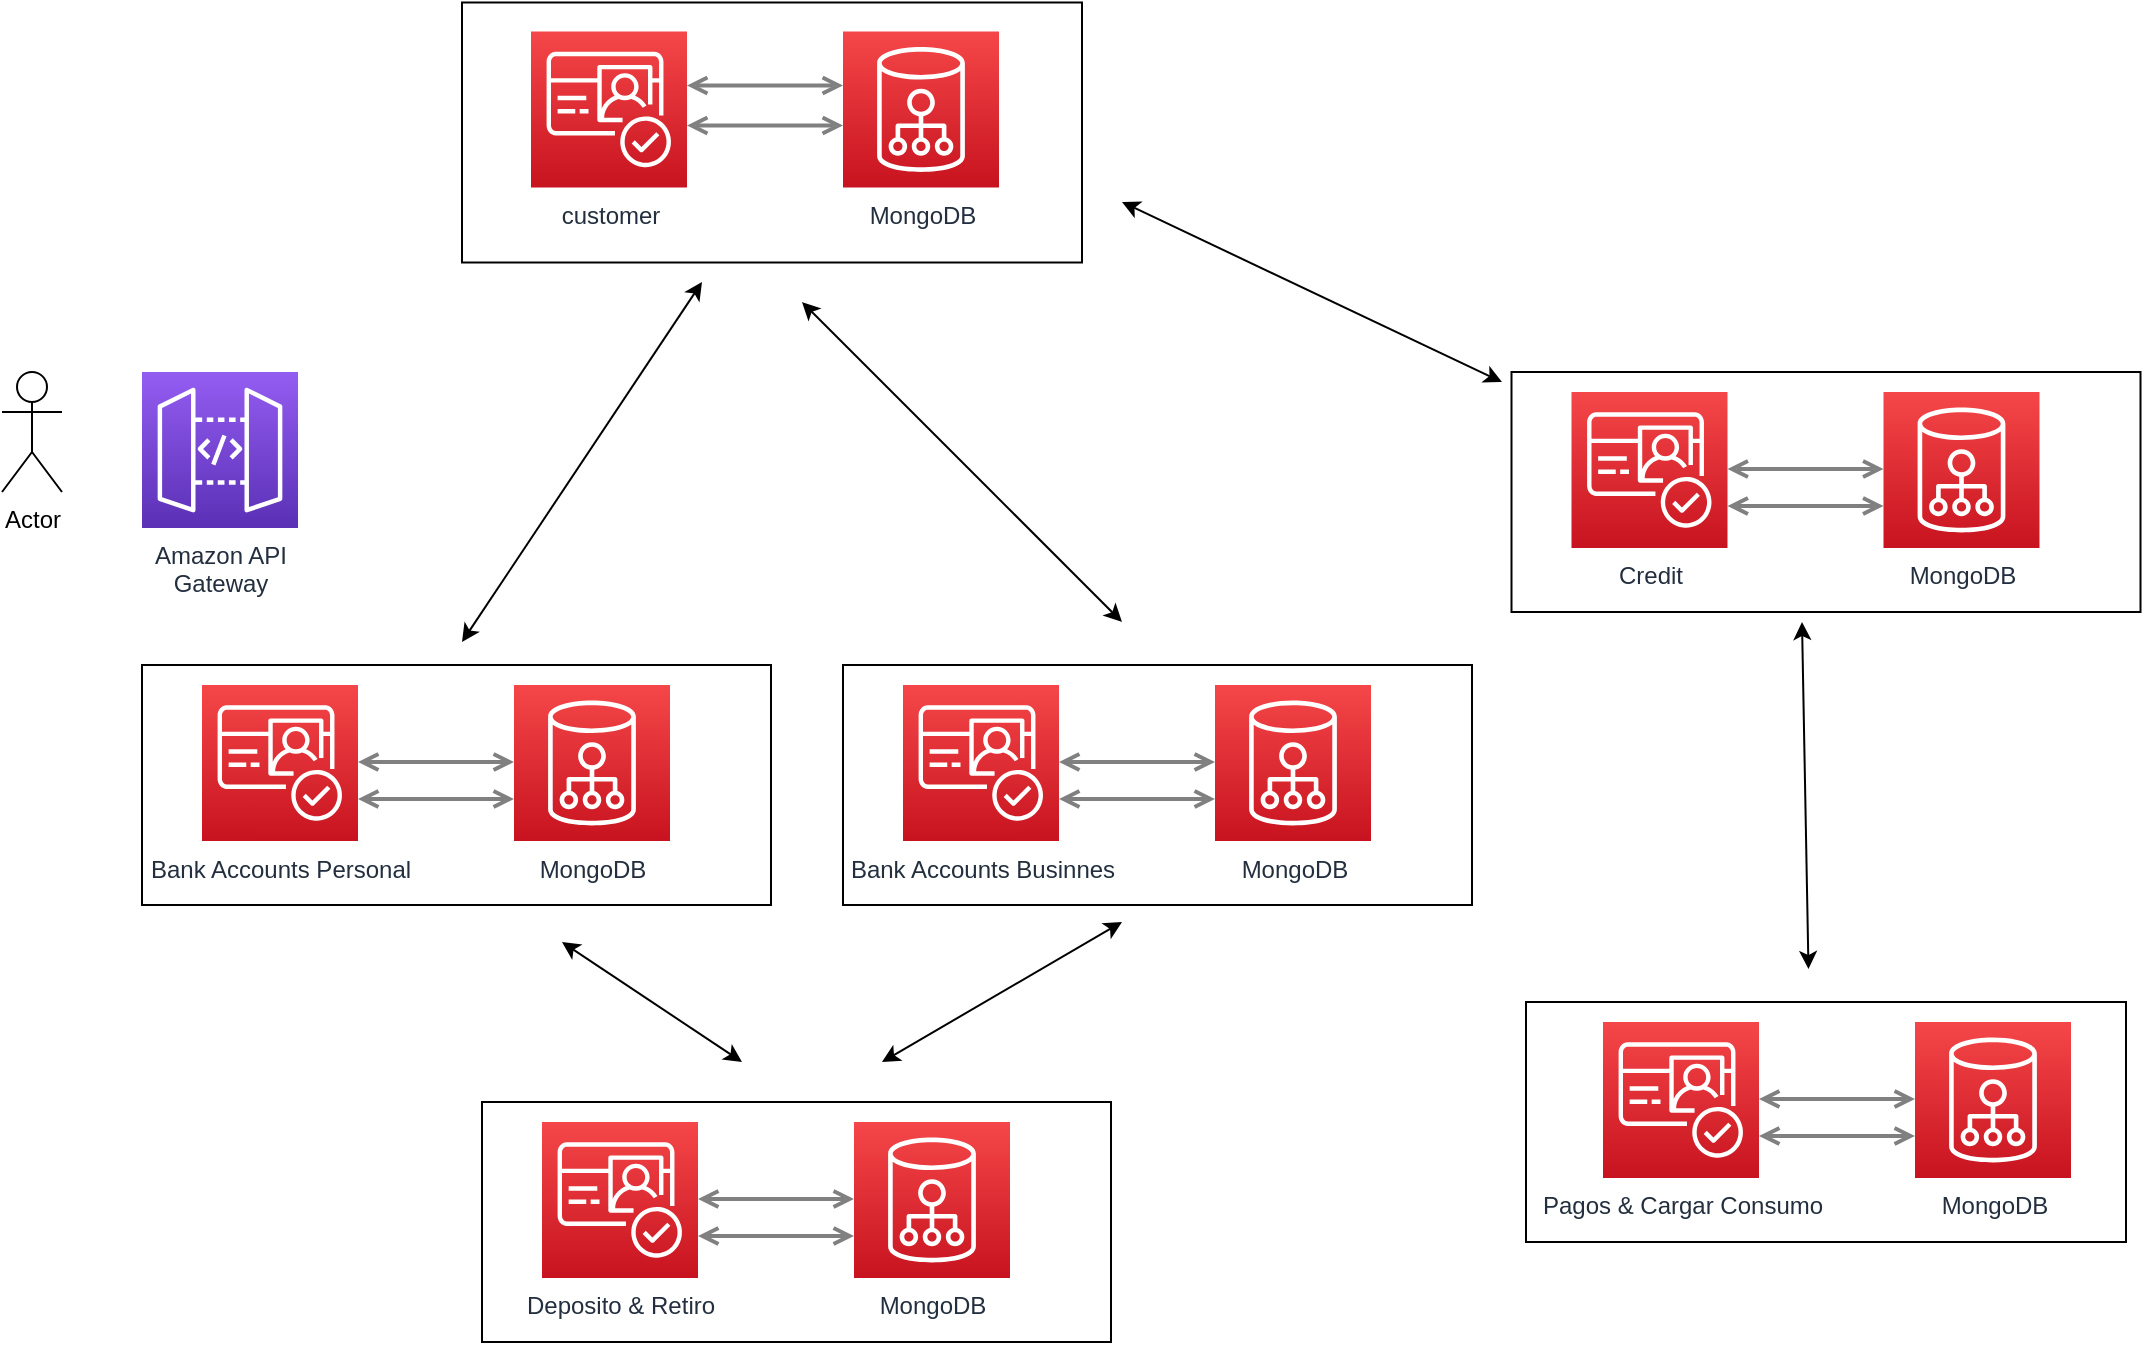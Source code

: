 <mxfile version="17.1.0" type="github" pages="4">
  <diagram id="Ht1M8jgEwFfnCIfOTk4-" name="Macrodiseño">
    <mxGraphModel dx="999" dy="411" grid="1" gridSize="10" guides="1" tooltips="1" connect="1" arrows="1" fold="1" page="1" pageScale="1" pageWidth="1169" pageHeight="827" math="0" shadow="0">
      <root>
        <mxCell id="0" />
        <mxCell id="1" parent="0" />
        <mxCell id="qSfoanHrgOsR2zZDTymw-17" value="" style="rounded=0;whiteSpace=wrap;html=1;" parent="1" vertex="1">
          <mxGeometry x="250" y="190.25" width="310" height="130" as="geometry" />
        </mxCell>
        <mxCell id="qSfoanHrgOsR2zZDTymw-16" value="" style="rounded=0;whiteSpace=wrap;html=1;" parent="1" vertex="1">
          <mxGeometry x="90" y="521.5" width="314.5" height="120" as="geometry" />
        </mxCell>
        <mxCell id="UEzPUAAOIrF-is8g5C7q-125" style="edgeStyle=orthogonalEdgeStyle;rounded=0;orthogonalLoop=1;jettySize=auto;html=1;startArrow=open;startFill=0;endArrow=open;endFill=0;strokeWidth=2;strokeColor=#808080;" parent="1" source="UEzPUAAOIrF-is8g5C7q-111" target="UEzPUAAOIrF-is8g5C7q-112" edge="1">
          <mxGeometry relative="1" as="geometry">
            <Array as="points">
              <mxPoint x="402.5" y="231.75" />
              <mxPoint x="402.5" y="231.75" />
            </Array>
          </mxGeometry>
        </mxCell>
        <mxCell id="UEzPUAAOIrF-is8g5C7q-143" style="edgeStyle=orthogonalEdgeStyle;rounded=0;orthogonalLoop=1;jettySize=auto;html=1;startArrow=open;startFill=0;endArrow=open;endFill=0;strokeWidth=2;strokeColor=#808080;" parent="1" source="UEzPUAAOIrF-is8g5C7q-111" target="UEzPUAAOIrF-is8g5C7q-112" edge="1">
          <mxGeometry relative="1" as="geometry">
            <mxPoint x="372.5" y="241.75" as="sourcePoint" />
            <mxPoint x="450.5" y="241.75" as="targetPoint" />
            <Array as="points">
              <mxPoint x="402.5" y="251.75" />
              <mxPoint x="402.5" y="251.75" />
            </Array>
          </mxGeometry>
        </mxCell>
        <mxCell id="UEzPUAAOIrF-is8g5C7q-111" value="customer" style="outlineConnect=0;fontColor=#232F3E;gradientColor=#F54749;gradientDirection=north;fillColor=#C7131F;strokeColor=#ffffff;dashed=0;verticalLabelPosition=bottom;verticalAlign=top;align=center;html=1;fontSize=12;fontStyle=0;aspect=fixed;shape=mxgraph.aws4.resourceIcon;resIcon=mxgraph.aws4.cognito;labelBackgroundColor=#ffffff;" parent="1" vertex="1">
          <mxGeometry x="284.5" y="204.75" width="78" height="78" as="geometry" />
        </mxCell>
        <mxCell id="UEzPUAAOIrF-is8g5C7q-112" value="MongoDB" style="outlineConnect=0;fontColor=#232F3E;gradientColor=#F54749;gradientDirection=north;fillColor=#C7131F;strokeColor=#ffffff;dashed=0;verticalLabelPosition=bottom;verticalAlign=top;align=center;html=1;fontSize=12;fontStyle=0;aspect=fixed;shape=mxgraph.aws4.resourceIcon;resIcon=mxgraph.aws4.cloud_directory;labelBackgroundColor=#ffffff;" parent="1" vertex="1">
          <mxGeometry x="440.5" y="204.75" width="78" height="78" as="geometry" />
        </mxCell>
        <mxCell id="UEzPUAAOIrF-is8g5C7q-114" value="Amazon API&lt;br&gt;Gateway&lt;br&gt;" style="outlineConnect=0;fontColor=#232F3E;gradientColor=#945DF2;gradientDirection=north;fillColor=#5A30B5;strokeColor=#ffffff;dashed=0;verticalLabelPosition=bottom;verticalAlign=top;align=center;html=1;fontSize=12;fontStyle=0;aspect=fixed;shape=mxgraph.aws4.resourceIcon;resIcon=mxgraph.aws4.api_gateway;labelBackgroundColor=#ffffff;" parent="1" vertex="1">
          <mxGeometry x="90" y="375" width="78" height="78" as="geometry" />
        </mxCell>
        <mxCell id="qSfoanHrgOsR2zZDTymw-8" value="Bank Accounts Personal" style="outlineConnect=0;fontColor=#232F3E;gradientColor=#F54749;gradientDirection=north;fillColor=#C7131F;strokeColor=#ffffff;dashed=0;verticalLabelPosition=bottom;verticalAlign=top;align=center;html=1;fontSize=12;fontStyle=0;aspect=fixed;shape=mxgraph.aws4.resourceIcon;resIcon=mxgraph.aws4.cognito;labelBackgroundColor=#ffffff;" parent="1" vertex="1">
          <mxGeometry x="120" y="531.5" width="78" height="78" as="geometry" />
        </mxCell>
        <mxCell id="qSfoanHrgOsR2zZDTymw-9" value="MongoDB" style="outlineConnect=0;fontColor=#232F3E;gradientColor=#F54749;gradientDirection=north;fillColor=#C7131F;strokeColor=#ffffff;dashed=0;verticalLabelPosition=bottom;verticalAlign=top;align=center;html=1;fontSize=12;fontStyle=0;aspect=fixed;shape=mxgraph.aws4.resourceIcon;resIcon=mxgraph.aws4.cloud_directory;labelBackgroundColor=#ffffff;" parent="1" vertex="1">
          <mxGeometry x="276" y="531.5" width="78" height="78" as="geometry" />
        </mxCell>
        <mxCell id="qSfoanHrgOsR2zZDTymw-28" value="Actor" style="shape=umlActor;verticalLabelPosition=bottom;verticalAlign=top;html=1;outlineConnect=0;" parent="1" vertex="1">
          <mxGeometry x="20" y="375" width="30" height="60" as="geometry" />
        </mxCell>
        <mxCell id="CgVyjNZwSmCmEq0c8FSO-7" style="edgeStyle=orthogonalEdgeStyle;rounded=0;orthogonalLoop=1;jettySize=auto;html=1;startArrow=open;startFill=0;endArrow=open;endFill=0;strokeWidth=2;strokeColor=#808080;" edge="1" parent="1">
          <mxGeometry relative="1" as="geometry">
            <Array as="points">
              <mxPoint x="238" y="570" />
              <mxPoint x="238" y="570" />
            </Array>
            <mxPoint x="198" y="570" as="sourcePoint" />
            <mxPoint x="276" y="570" as="targetPoint" />
          </mxGeometry>
        </mxCell>
        <mxCell id="CgVyjNZwSmCmEq0c8FSO-8" style="edgeStyle=orthogonalEdgeStyle;rounded=0;orthogonalLoop=1;jettySize=auto;html=1;startArrow=open;startFill=0;endArrow=open;endFill=0;strokeWidth=2;strokeColor=#808080;" edge="1" parent="1">
          <mxGeometry relative="1" as="geometry">
            <mxPoint x="198" y="588.5" as="sourcePoint" />
            <mxPoint x="276" y="588.5" as="targetPoint" />
            <Array as="points">
              <mxPoint x="238" y="588.5" />
              <mxPoint x="238" y="588.5" />
            </Array>
          </mxGeometry>
        </mxCell>
        <mxCell id="CgVyjNZwSmCmEq0c8FSO-23" value="" style="rounded=0;whiteSpace=wrap;html=1;" vertex="1" parent="1">
          <mxGeometry x="440.5" y="521.5" width="314.5" height="120" as="geometry" />
        </mxCell>
        <mxCell id="CgVyjNZwSmCmEq0c8FSO-24" value="Bank Accounts Businnes" style="outlineConnect=0;fontColor=#232F3E;gradientColor=#F54749;gradientDirection=north;fillColor=#C7131F;strokeColor=#ffffff;dashed=0;verticalLabelPosition=bottom;verticalAlign=top;align=center;html=1;fontSize=12;fontStyle=0;aspect=fixed;shape=mxgraph.aws4.resourceIcon;resIcon=mxgraph.aws4.cognito;labelBackgroundColor=#ffffff;" vertex="1" parent="1">
          <mxGeometry x="470.5" y="531.5" width="78" height="78" as="geometry" />
        </mxCell>
        <mxCell id="CgVyjNZwSmCmEq0c8FSO-25" value="MongoDB" style="outlineConnect=0;fontColor=#232F3E;gradientColor=#F54749;gradientDirection=north;fillColor=#C7131F;strokeColor=#ffffff;dashed=0;verticalLabelPosition=bottom;verticalAlign=top;align=center;html=1;fontSize=12;fontStyle=0;aspect=fixed;shape=mxgraph.aws4.resourceIcon;resIcon=mxgraph.aws4.cloud_directory;labelBackgroundColor=#ffffff;" vertex="1" parent="1">
          <mxGeometry x="626.5" y="531.5" width="78" height="78" as="geometry" />
        </mxCell>
        <mxCell id="CgVyjNZwSmCmEq0c8FSO-26" style="edgeStyle=orthogonalEdgeStyle;rounded=0;orthogonalLoop=1;jettySize=auto;html=1;startArrow=open;startFill=0;endArrow=open;endFill=0;strokeWidth=2;strokeColor=#808080;" edge="1" parent="1">
          <mxGeometry relative="1" as="geometry">
            <Array as="points">
              <mxPoint x="588.5" y="570" />
              <mxPoint x="588.5" y="570" />
            </Array>
            <mxPoint x="548.5" y="570" as="sourcePoint" />
            <mxPoint x="626.5" y="570" as="targetPoint" />
          </mxGeometry>
        </mxCell>
        <mxCell id="CgVyjNZwSmCmEq0c8FSO-27" style="edgeStyle=orthogonalEdgeStyle;rounded=0;orthogonalLoop=1;jettySize=auto;html=1;startArrow=open;startFill=0;endArrow=open;endFill=0;strokeWidth=2;strokeColor=#808080;" edge="1" parent="1">
          <mxGeometry relative="1" as="geometry">
            <mxPoint x="548.5" y="588.5" as="sourcePoint" />
            <mxPoint x="626.5" y="588.5" as="targetPoint" />
            <Array as="points">
              <mxPoint x="588.5" y="588.5" />
              <mxPoint x="588.5" y="588.5" />
            </Array>
          </mxGeometry>
        </mxCell>
        <mxCell id="CgVyjNZwSmCmEq0c8FSO-29" value="" style="endArrow=classic;startArrow=classic;html=1;rounded=0;" edge="1" parent="1">
          <mxGeometry width="50" height="50" relative="1" as="geometry">
            <mxPoint x="580" y="500" as="sourcePoint" />
            <mxPoint x="420" y="340" as="targetPoint" />
          </mxGeometry>
        </mxCell>
        <mxCell id="CgVyjNZwSmCmEq0c8FSO-30" value="" style="endArrow=classic;startArrow=classic;html=1;rounded=0;" edge="1" parent="1">
          <mxGeometry width="50" height="50" relative="1" as="geometry">
            <mxPoint x="250" y="510" as="sourcePoint" />
            <mxPoint x="370" y="330" as="targetPoint" />
          </mxGeometry>
        </mxCell>
        <mxCell id="CgVyjNZwSmCmEq0c8FSO-31" value="" style="rounded=0;whiteSpace=wrap;html=1;" vertex="1" parent="1">
          <mxGeometry x="774.75" y="375" width="314.5" height="120" as="geometry" />
        </mxCell>
        <mxCell id="CgVyjNZwSmCmEq0c8FSO-32" value="Credit" style="outlineConnect=0;fontColor=#232F3E;gradientColor=#F54749;gradientDirection=north;fillColor=#C7131F;strokeColor=#ffffff;dashed=0;verticalLabelPosition=bottom;verticalAlign=top;align=center;html=1;fontSize=12;fontStyle=0;aspect=fixed;shape=mxgraph.aws4.resourceIcon;resIcon=mxgraph.aws4.cognito;labelBackgroundColor=#ffffff;" vertex="1" parent="1">
          <mxGeometry x="804.75" y="385" width="78" height="78" as="geometry" />
        </mxCell>
        <mxCell id="CgVyjNZwSmCmEq0c8FSO-33" value="MongoDB" style="outlineConnect=0;fontColor=#232F3E;gradientColor=#F54749;gradientDirection=north;fillColor=#C7131F;strokeColor=#ffffff;dashed=0;verticalLabelPosition=bottom;verticalAlign=top;align=center;html=1;fontSize=12;fontStyle=0;aspect=fixed;shape=mxgraph.aws4.resourceIcon;resIcon=mxgraph.aws4.cloud_directory;labelBackgroundColor=#ffffff;" vertex="1" parent="1">
          <mxGeometry x="960.75" y="385" width="78" height="78" as="geometry" />
        </mxCell>
        <mxCell id="CgVyjNZwSmCmEq0c8FSO-34" style="edgeStyle=orthogonalEdgeStyle;rounded=0;orthogonalLoop=1;jettySize=auto;html=1;startArrow=open;startFill=0;endArrow=open;endFill=0;strokeWidth=2;strokeColor=#808080;" edge="1" parent="1">
          <mxGeometry relative="1" as="geometry">
            <Array as="points">
              <mxPoint x="922.75" y="423.5" />
              <mxPoint x="922.75" y="423.5" />
            </Array>
            <mxPoint x="882.75" y="423.5" as="sourcePoint" />
            <mxPoint x="960.75" y="423.5" as="targetPoint" />
          </mxGeometry>
        </mxCell>
        <mxCell id="CgVyjNZwSmCmEq0c8FSO-35" style="edgeStyle=orthogonalEdgeStyle;rounded=0;orthogonalLoop=1;jettySize=auto;html=1;startArrow=open;startFill=0;endArrow=open;endFill=0;strokeWidth=2;strokeColor=#808080;" edge="1" parent="1">
          <mxGeometry relative="1" as="geometry">
            <mxPoint x="882.75" y="442" as="sourcePoint" />
            <mxPoint x="960.75" y="442" as="targetPoint" />
            <Array as="points">
              <mxPoint x="922.75" y="442" />
              <mxPoint x="922.75" y="442" />
            </Array>
          </mxGeometry>
        </mxCell>
        <mxCell id="CgVyjNZwSmCmEq0c8FSO-36" value="" style="endArrow=classic;startArrow=classic;html=1;rounded=0;" edge="1" parent="1">
          <mxGeometry width="50" height="50" relative="1" as="geometry">
            <mxPoint x="580" y="290" as="sourcePoint" />
            <mxPoint x="770" y="380" as="targetPoint" />
          </mxGeometry>
        </mxCell>
        <mxCell id="CgVyjNZwSmCmEq0c8FSO-37" value="" style="rounded=0;whiteSpace=wrap;html=1;" vertex="1" parent="1">
          <mxGeometry x="260" y="740" width="314.5" height="120" as="geometry" />
        </mxCell>
        <mxCell id="CgVyjNZwSmCmEq0c8FSO-38" value="Deposito &amp;amp; Retiro" style="outlineConnect=0;fontColor=#232F3E;gradientColor=#F54749;gradientDirection=north;fillColor=#C7131F;strokeColor=#ffffff;dashed=0;verticalLabelPosition=bottom;verticalAlign=top;align=center;html=1;fontSize=12;fontStyle=0;aspect=fixed;shape=mxgraph.aws4.resourceIcon;resIcon=mxgraph.aws4.cognito;labelBackgroundColor=#ffffff;" vertex="1" parent="1">
          <mxGeometry x="290" y="750" width="78" height="78" as="geometry" />
        </mxCell>
        <mxCell id="CgVyjNZwSmCmEq0c8FSO-39" value="MongoDB" style="outlineConnect=0;fontColor=#232F3E;gradientColor=#F54749;gradientDirection=north;fillColor=#C7131F;strokeColor=#ffffff;dashed=0;verticalLabelPosition=bottom;verticalAlign=top;align=center;html=1;fontSize=12;fontStyle=0;aspect=fixed;shape=mxgraph.aws4.resourceIcon;resIcon=mxgraph.aws4.cloud_directory;labelBackgroundColor=#ffffff;" vertex="1" parent="1">
          <mxGeometry x="446" y="750" width="78" height="78" as="geometry" />
        </mxCell>
        <mxCell id="CgVyjNZwSmCmEq0c8FSO-40" style="edgeStyle=orthogonalEdgeStyle;rounded=0;orthogonalLoop=1;jettySize=auto;html=1;startArrow=open;startFill=0;endArrow=open;endFill=0;strokeWidth=2;strokeColor=#808080;" edge="1" parent="1">
          <mxGeometry relative="1" as="geometry">
            <Array as="points">
              <mxPoint x="408" y="788.5" />
              <mxPoint x="408" y="788.5" />
            </Array>
            <mxPoint x="368" y="788.5" as="sourcePoint" />
            <mxPoint x="446" y="788.5" as="targetPoint" />
          </mxGeometry>
        </mxCell>
        <mxCell id="CgVyjNZwSmCmEq0c8FSO-41" style="edgeStyle=orthogonalEdgeStyle;rounded=0;orthogonalLoop=1;jettySize=auto;html=1;startArrow=open;startFill=0;endArrow=open;endFill=0;strokeWidth=2;strokeColor=#808080;" edge="1" parent="1">
          <mxGeometry relative="1" as="geometry">
            <mxPoint x="368" y="807" as="sourcePoint" />
            <mxPoint x="446" y="807" as="targetPoint" />
            <Array as="points">
              <mxPoint x="408" y="807" />
              <mxPoint x="408" y="807" />
            </Array>
          </mxGeometry>
        </mxCell>
        <mxCell id="CgVyjNZwSmCmEq0c8FSO-42" value="" style="endArrow=classic;startArrow=classic;html=1;rounded=0;" edge="1" parent="1">
          <mxGeometry width="50" height="50" relative="1" as="geometry">
            <mxPoint x="390" y="720" as="sourcePoint" />
            <mxPoint x="300" y="660" as="targetPoint" />
          </mxGeometry>
        </mxCell>
        <mxCell id="CgVyjNZwSmCmEq0c8FSO-44" value="" style="rounded=0;whiteSpace=wrap;html=1;" vertex="1" parent="1">
          <mxGeometry x="782" y="690" width="300" height="120" as="geometry" />
        </mxCell>
        <mxCell id="CgVyjNZwSmCmEq0c8FSO-45" value="Pagos &amp;amp; Cargar Consumo" style="outlineConnect=0;fontColor=#232F3E;gradientColor=#F54749;gradientDirection=north;fillColor=#C7131F;strokeColor=#ffffff;dashed=0;verticalLabelPosition=bottom;verticalAlign=top;align=center;html=1;fontSize=12;fontStyle=0;aspect=fixed;shape=mxgraph.aws4.resourceIcon;resIcon=mxgraph.aws4.cognito;labelBackgroundColor=#ffffff;" vertex="1" parent="1">
          <mxGeometry x="820.5" y="700" width="78" height="78" as="geometry" />
        </mxCell>
        <mxCell id="CgVyjNZwSmCmEq0c8FSO-46" value="MongoDB" style="outlineConnect=0;fontColor=#232F3E;gradientColor=#F54749;gradientDirection=north;fillColor=#C7131F;strokeColor=#ffffff;dashed=0;verticalLabelPosition=bottom;verticalAlign=top;align=center;html=1;fontSize=12;fontStyle=0;aspect=fixed;shape=mxgraph.aws4.resourceIcon;resIcon=mxgraph.aws4.cloud_directory;labelBackgroundColor=#ffffff;" vertex="1" parent="1">
          <mxGeometry x="976.5" y="700" width="78" height="78" as="geometry" />
        </mxCell>
        <mxCell id="CgVyjNZwSmCmEq0c8FSO-47" style="edgeStyle=orthogonalEdgeStyle;rounded=0;orthogonalLoop=1;jettySize=auto;html=1;startArrow=open;startFill=0;endArrow=open;endFill=0;strokeWidth=2;strokeColor=#808080;" edge="1" parent="1">
          <mxGeometry relative="1" as="geometry">
            <Array as="points">
              <mxPoint x="938.5" y="738.5" />
              <mxPoint x="938.5" y="738.5" />
            </Array>
            <mxPoint x="898.5" y="738.5" as="sourcePoint" />
            <mxPoint x="976.5" y="738.5" as="targetPoint" />
          </mxGeometry>
        </mxCell>
        <mxCell id="CgVyjNZwSmCmEq0c8FSO-48" style="edgeStyle=orthogonalEdgeStyle;rounded=0;orthogonalLoop=1;jettySize=auto;html=1;startArrow=open;startFill=0;endArrow=open;endFill=0;strokeWidth=2;strokeColor=#808080;" edge="1" parent="1">
          <mxGeometry relative="1" as="geometry">
            <mxPoint x="898.5" y="757" as="sourcePoint" />
            <mxPoint x="976.5" y="757" as="targetPoint" />
            <Array as="points">
              <mxPoint x="938.5" y="757" />
              <mxPoint x="938.5" y="757" />
            </Array>
          </mxGeometry>
        </mxCell>
        <mxCell id="CgVyjNZwSmCmEq0c8FSO-49" value="" style="endArrow=classic;startArrow=classic;html=1;rounded=0;" edge="1" parent="1">
          <mxGeometry width="50" height="50" relative="1" as="geometry">
            <mxPoint x="460" y="720" as="sourcePoint" />
            <mxPoint x="580" y="650" as="targetPoint" />
          </mxGeometry>
        </mxCell>
        <mxCell id="CgVyjNZwSmCmEq0c8FSO-50" value="" style="endArrow=classic;startArrow=classic;html=1;rounded=0;" edge="1" parent="1">
          <mxGeometry width="50" height="50" relative="1" as="geometry">
            <mxPoint x="923.25" y="673.5" as="sourcePoint" />
            <mxPoint x="920" y="500" as="targetPoint" />
          </mxGeometry>
        </mxCell>
      </root>
    </mxGraphModel>
  </diagram>
  <diagram id="MupaY-1EuNGsFWvEDyNC" name="Microservice Accounts">
    <mxGraphModel dx="1234" dy="411" grid="1" gridSize="10" guides="1" tooltips="1" connect="1" arrows="1" fold="1" page="1" pageScale="1" pageWidth="827" pageHeight="1169" math="0" shadow="0">
      <root>
        <mxCell id="mgbCkaaMy9vBnvVXv4s4-0" />
        <mxCell id="mgbCkaaMy9vBnvVXv4s4-1" parent="mgbCkaaMy9vBnvVXv4s4-0" />
        <mxCell id="JHuv-rPl39u3tBXAIyhW-0" value="Bank Account" style="swimlane;fontStyle=0;childLayout=stackLayout;horizontal=1;startSize=30;horizontalStack=0;resizeParent=1;resizeParentMax=0;resizeLast=0;collapsible=1;marginBottom=0;" parent="mgbCkaaMy9vBnvVXv4s4-1" vertex="1">
          <mxGeometry x="140" y="60" width="140" height="210" as="geometry">
            <mxRectangle x="130" y="150" width="110" height="30" as="alternateBounds" />
          </mxGeometry>
        </mxCell>
        <mxCell id="JHuv-rPl39u3tBXAIyhW-1" value="id_user" style="text;strokeColor=none;fillColor=none;align=left;verticalAlign=middle;spacingLeft=4;spacingRight=4;overflow=hidden;points=[[0,0.5],[1,0.5]];portConstraint=eastwest;rotatable=0;" parent="JHuv-rPl39u3tBXAIyhW-0" vertex="1">
          <mxGeometry y="30" width="140" height="30" as="geometry" />
        </mxCell>
        <mxCell id="JHuv-rPl39u3tBXAIyhW-2" value="account_namber" style="text;strokeColor=none;fillColor=none;align=left;verticalAlign=middle;spacingLeft=4;spacingRight=4;overflow=hidden;points=[[0,0.5],[1,0.5]];portConstraint=eastwest;rotatable=0;" parent="JHuv-rPl39u3tBXAIyhW-0" vertex="1">
          <mxGeometry y="60" width="140" height="30" as="geometry" />
        </mxCell>
        <mxCell id="JHuv-rPl39u3tBXAIyhW-3" value="balance" style="text;strokeColor=none;fillColor=none;align=left;verticalAlign=middle;spacingLeft=4;spacingRight=4;overflow=hidden;points=[[0,0.5],[1,0.5]];portConstraint=eastwest;rotatable=0;" parent="JHuv-rPl39u3tBXAIyhW-0" vertex="1">
          <mxGeometry y="90" width="140" height="30" as="geometry" />
        </mxCell>
        <mxCell id="XQRi8Q--sgmdjqoSN4o0-0" value="typeAccount" style="text;strokeColor=none;fillColor=none;align=left;verticalAlign=middle;spacingLeft=4;spacingRight=4;overflow=hidden;points=[[0,0.5],[1,0.5]];portConstraint=eastwest;rotatable=0;" parent="JHuv-rPl39u3tBXAIyhW-0" vertex="1">
          <mxGeometry y="120" width="140" height="30" as="geometry" />
        </mxCell>
        <mxCell id="XQRi8Q--sgmdjqoSN4o0-1" value="maintenance_charge" style="text;strokeColor=none;fillColor=none;align=left;verticalAlign=middle;spacingLeft=4;spacingRight=4;overflow=hidden;points=[[0,0.5],[1,0.5]];portConstraint=eastwest;rotatable=0;" parent="JHuv-rPl39u3tBXAIyhW-0" vertex="1">
          <mxGeometry y="150" width="140" height="30" as="geometry" />
        </mxCell>
        <mxCell id="XQRi8Q--sgmdjqoSN4o0-2" value="movement_number" style="text;strokeColor=none;fillColor=none;align=left;verticalAlign=middle;spacingLeft=4;spacingRight=4;overflow=hidden;points=[[0,0.5],[1,0.5]];portConstraint=eastwest;rotatable=0;" parent="JHuv-rPl39u3tBXAIyhW-0" vertex="1">
          <mxGeometry y="180" width="140" height="30" as="geometry" />
        </mxCell>
        <mxCell id="JHuv-rPl39u3tBXAIyhW-11" value="Credit" style="swimlane;fontStyle=0;childLayout=stackLayout;horizontal=1;startSize=30;horizontalStack=0;resizeParent=1;resizeParentMax=0;resizeLast=0;collapsible=1;marginBottom=0;" parent="mgbCkaaMy9vBnvVXv4s4-1" vertex="1">
          <mxGeometry x="130" y="320" width="140" height="210" as="geometry">
            <mxRectangle x="130" y="150" width="110" height="30" as="alternateBounds" />
          </mxGeometry>
        </mxCell>
        <mxCell id="JHuv-rPl39u3tBXAIyhW-12" value="id_user" style="text;strokeColor=none;fillColor=none;align=left;verticalAlign=middle;spacingLeft=4;spacingRight=4;overflow=hidden;points=[[0,0.5],[1,0.5]];portConstraint=eastwest;rotatable=0;" parent="JHuv-rPl39u3tBXAIyhW-11" vertex="1">
          <mxGeometry y="30" width="140" height="30" as="geometry" />
        </mxCell>
        <mxCell id="JHuv-rPl39u3tBXAIyhW-13" value="account_namber" style="text;strokeColor=none;fillColor=none;align=left;verticalAlign=middle;spacingLeft=4;spacingRight=4;overflow=hidden;points=[[0,0.5],[1,0.5]];portConstraint=eastwest;rotatable=0;" parent="JHuv-rPl39u3tBXAIyhW-11" vertex="1">
          <mxGeometry y="60" width="140" height="30" as="geometry" />
        </mxCell>
        <mxCell id="JHuv-rPl39u3tBXAIyhW-14" value="balance" style="text;strokeColor=none;fillColor=none;align=left;verticalAlign=middle;spacingLeft=4;spacingRight=4;overflow=hidden;points=[[0,0.5],[1,0.5]];portConstraint=eastwest;rotatable=0;" parent="JHuv-rPl39u3tBXAIyhW-11" vertex="1">
          <mxGeometry y="90" width="140" height="30" as="geometry" />
        </mxCell>
        <mxCell id="JHuv-rPl39u3tBXAIyhW-21" value="credit_limit" style="text;strokeColor=none;fillColor=none;align=left;verticalAlign=middle;spacingLeft=4;spacingRight=4;overflow=hidden;points=[[0,0.5],[1,0.5]];portConstraint=eastwest;rotatable=0;" parent="JHuv-rPl39u3tBXAIyhW-11" vertex="1">
          <mxGeometry y="120" width="140" height="30" as="geometry" />
        </mxCell>
        <mxCell id="JHuv-rPl39u3tBXAIyhW-22" value="debt" style="text;strokeColor=none;fillColor=none;align=left;verticalAlign=middle;spacingLeft=4;spacingRight=4;overflow=hidden;points=[[0,0.5],[1,0.5]];portConstraint=eastwest;rotatable=0;" parent="JHuv-rPl39u3tBXAIyhW-11" vertex="1">
          <mxGeometry y="150" width="140" height="30" as="geometry" />
        </mxCell>
        <mxCell id="XQRi8Q--sgmdjqoSN4o0-4" value="typeCredit" style="text;strokeColor=none;fillColor=none;align=left;verticalAlign=middle;spacingLeft=4;spacingRight=4;overflow=hidden;points=[[0,0.5],[1,0.5]];portConstraint=eastwest;rotatable=0;" parent="JHuv-rPl39u3tBXAIyhW-11" vertex="1">
          <mxGeometry y="180" width="140" height="30" as="geometry" />
        </mxCell>
      </root>
    </mxGraphModel>
  </diagram>
  <diagram id="hUA-DlbiyYjfmFhgQ1xa" name="accountv2">
    <mxGraphModel dx="1022" dy="468" grid="1" gridSize="10" guides="1" tooltips="1" connect="1" arrows="1" fold="1" page="1" pageScale="1" pageWidth="827" pageHeight="1169" math="0" shadow="0">
      <root>
        <mxCell id="12gc5Yrj0nV4AmZbPj7r-0" />
        <mxCell id="12gc5Yrj0nV4AmZbPj7r-1" parent="12gc5Yrj0nV4AmZbPj7r-0" />
        <mxCell id="YHRrUdrraWBq_0vXp8_D-0" value="Bank Account" style="swimlane;fontStyle=0;childLayout=stackLayout;horizontal=1;startSize=30;horizontalStack=0;resizeParent=1;resizeParentMax=0;resizeLast=0;collapsible=1;marginBottom=0;" parent="12gc5Yrj0nV4AmZbPj7r-1" vertex="1">
          <mxGeometry x="140" y="60" width="140" height="120" as="geometry">
            <mxRectangle x="130" y="150" width="110" height="30" as="alternateBounds" />
          </mxGeometry>
        </mxCell>
        <mxCell id="YHRrUdrraWBq_0vXp8_D-1" value="id_user" style="text;strokeColor=none;fillColor=none;align=left;verticalAlign=middle;spacingLeft=4;spacingRight=4;overflow=hidden;points=[[0,0.5],[1,0.5]];portConstraint=eastwest;rotatable=0;" parent="YHRrUdrraWBq_0vXp8_D-0" vertex="1">
          <mxGeometry y="30" width="140" height="30" as="geometry" />
        </mxCell>
        <mxCell id="YHRrUdrraWBq_0vXp8_D-2" value="account_namber" style="text;strokeColor=none;fillColor=none;align=left;verticalAlign=middle;spacingLeft=4;spacingRight=4;overflow=hidden;points=[[0,0.5],[1,0.5]];portConstraint=eastwest;rotatable=0;" parent="YHRrUdrraWBq_0vXp8_D-0" vertex="1">
          <mxGeometry y="60" width="140" height="30" as="geometry" />
        </mxCell>
        <mxCell id="YHRrUdrraWBq_0vXp8_D-3" value="balance" style="text;strokeColor=none;fillColor=none;align=left;verticalAlign=middle;spacingLeft=4;spacingRight=4;overflow=hidden;points=[[0,0.5],[1,0.5]];portConstraint=eastwest;rotatable=0;" parent="YHRrUdrraWBq_0vXp8_D-0" vertex="1">
          <mxGeometry y="90" width="140" height="30" as="geometry" />
        </mxCell>
        <mxCell id="YHRrUdrraWBq_0vXp8_D-4" value="Type_Account" style="swimlane;fontStyle=0;childLayout=stackLayout;horizontal=1;startSize=30;horizontalStack=0;resizeParent=1;resizeParentMax=0;resizeLast=0;collapsible=1;marginBottom=0;" parent="12gc5Yrj0nV4AmZbPj7r-1" vertex="1">
          <mxGeometry x="344" y="150" width="140" height="150" as="geometry" />
        </mxCell>
        <mxCell id="YHRrUdrraWBq_0vXp8_D-5" value="account_namber" style="text;strokeColor=none;fillColor=none;align=left;verticalAlign=middle;spacingLeft=4;spacingRight=4;overflow=hidden;points=[[0,0.5],[1,0.5]];portConstraint=eastwest;rotatable=0;" parent="YHRrUdrraWBq_0vXp8_D-4" vertex="1">
          <mxGeometry y="30" width="140" height="30" as="geometry" />
        </mxCell>
        <mxCell id="YHRrUdrraWBq_0vXp8_D-6" value="name" style="text;strokeColor=none;fillColor=none;align=left;verticalAlign=middle;spacingLeft=4;spacingRight=4;overflow=hidden;points=[[0,0.5],[1,0.5]];portConstraint=eastwest;rotatable=0;" parent="YHRrUdrraWBq_0vXp8_D-4" vertex="1">
          <mxGeometry y="60" width="140" height="30" as="geometry" />
        </mxCell>
        <mxCell id="YHRrUdrraWBq_0vXp8_D-7" value="maintenance_charge" style="text;strokeColor=none;fillColor=none;align=left;verticalAlign=middle;spacingLeft=4;spacingRight=4;overflow=hidden;points=[[0,0.5],[1,0.5]];portConstraint=eastwest;rotatable=0;" parent="YHRrUdrraWBq_0vXp8_D-4" vertex="1">
          <mxGeometry y="90" width="140" height="30" as="geometry" />
        </mxCell>
        <mxCell id="YHRrUdrraWBq_0vXp8_D-8" value="movement_number" style="text;strokeColor=none;fillColor=none;align=left;verticalAlign=middle;spacingLeft=4;spacingRight=4;overflow=hidden;points=[[0,0.5],[1,0.5]];portConstraint=eastwest;rotatable=0;" parent="YHRrUdrraWBq_0vXp8_D-4" vertex="1">
          <mxGeometry y="120" width="140" height="30" as="geometry" />
        </mxCell>
        <mxCell id="YHRrUdrraWBq_0vXp8_D-9" value="" style="endArrow=classic;startArrow=classic;html=1;rounded=0;" parent="12gc5Yrj0nV4AmZbPj7r-1" edge="1">
          <mxGeometry width="50" height="50" relative="1" as="geometry">
            <mxPoint x="280" y="170" as="sourcePoint" />
            <mxPoint x="340" y="170" as="targetPoint" />
          </mxGeometry>
        </mxCell>
        <mxCell id="YHRrUdrraWBq_0vXp8_D-10" value="Credit" style="swimlane;fontStyle=0;childLayout=stackLayout;horizontal=1;startSize=30;horizontalStack=0;resizeParent=1;resizeParentMax=0;resizeLast=0;collapsible=1;marginBottom=0;" parent="12gc5Yrj0nV4AmZbPj7r-1" vertex="1">
          <mxGeometry x="130" y="320" width="140" height="180" as="geometry">
            <mxRectangle x="130" y="150" width="110" height="30" as="alternateBounds" />
          </mxGeometry>
        </mxCell>
        <mxCell id="YHRrUdrraWBq_0vXp8_D-11" value="id_user" style="text;strokeColor=none;fillColor=none;align=left;verticalAlign=middle;spacingLeft=4;spacingRight=4;overflow=hidden;points=[[0,0.5],[1,0.5]];portConstraint=eastwest;rotatable=0;" parent="YHRrUdrraWBq_0vXp8_D-10" vertex="1">
          <mxGeometry y="30" width="140" height="30" as="geometry" />
        </mxCell>
        <mxCell id="YHRrUdrraWBq_0vXp8_D-12" value="account_namber" style="text;strokeColor=none;fillColor=none;align=left;verticalAlign=middle;spacingLeft=4;spacingRight=4;overflow=hidden;points=[[0,0.5],[1,0.5]];portConstraint=eastwest;rotatable=0;" parent="YHRrUdrraWBq_0vXp8_D-10" vertex="1">
          <mxGeometry y="60" width="140" height="30" as="geometry" />
        </mxCell>
        <mxCell id="YHRrUdrraWBq_0vXp8_D-13" value="balance" style="text;strokeColor=none;fillColor=none;align=left;verticalAlign=middle;spacingLeft=4;spacingRight=4;overflow=hidden;points=[[0,0.5],[1,0.5]];portConstraint=eastwest;rotatable=0;" parent="YHRrUdrraWBq_0vXp8_D-10" vertex="1">
          <mxGeometry y="90" width="140" height="30" as="geometry" />
        </mxCell>
        <mxCell id="YHRrUdrraWBq_0vXp8_D-14" value="credit_limit" style="text;strokeColor=none;fillColor=none;align=left;verticalAlign=middle;spacingLeft=4;spacingRight=4;overflow=hidden;points=[[0,0.5],[1,0.5]];portConstraint=eastwest;rotatable=0;" parent="YHRrUdrraWBq_0vXp8_D-10" vertex="1">
          <mxGeometry y="120" width="140" height="30" as="geometry" />
        </mxCell>
        <mxCell id="YHRrUdrraWBq_0vXp8_D-15" value="debt" style="text;strokeColor=none;fillColor=none;align=left;verticalAlign=middle;spacingLeft=4;spacingRight=4;overflow=hidden;points=[[0,0.5],[1,0.5]];portConstraint=eastwest;rotatable=0;" parent="YHRrUdrraWBq_0vXp8_D-10" vertex="1">
          <mxGeometry y="150" width="140" height="30" as="geometry" />
        </mxCell>
        <mxCell id="YHRrUdrraWBq_0vXp8_D-16" value="Type_credit" style="swimlane;fontStyle=0;childLayout=stackLayout;horizontal=1;startSize=30;horizontalStack=0;resizeParent=1;resizeParentMax=0;resizeLast=0;collapsible=1;marginBottom=0;" parent="12gc5Yrj0nV4AmZbPj7r-1" vertex="1">
          <mxGeometry x="344" y="320" width="140" height="90" as="geometry" />
        </mxCell>
        <mxCell id="YHRrUdrraWBq_0vXp8_D-17" value="account_namber" style="text;strokeColor=none;fillColor=none;align=left;verticalAlign=middle;spacingLeft=4;spacingRight=4;overflow=hidden;points=[[0,0.5],[1,0.5]];portConstraint=eastwest;rotatable=0;" parent="YHRrUdrraWBq_0vXp8_D-16" vertex="1">
          <mxGeometry y="30" width="140" height="30" as="geometry" />
        </mxCell>
        <mxCell id="YHRrUdrraWBq_0vXp8_D-18" value="name" style="text;strokeColor=none;fillColor=none;align=left;verticalAlign=middle;spacingLeft=4;spacingRight=4;overflow=hidden;points=[[0,0.5],[1,0.5]];portConstraint=eastwest;rotatable=0;" parent="YHRrUdrraWBq_0vXp8_D-16" vertex="1">
          <mxGeometry y="60" width="140" height="30" as="geometry" />
        </mxCell>
        <mxCell id="YHRrUdrraWBq_0vXp8_D-19" value="" style="endArrow=classic;startArrow=classic;html=1;rounded=0;" parent="12gc5Yrj0nV4AmZbPj7r-1" edge="1">
          <mxGeometry width="50" height="50" relative="1" as="geometry">
            <mxPoint x="280" y="340" as="sourcePoint" />
            <mxPoint x="340" y="340" as="targetPoint" />
          </mxGeometry>
        </mxCell>
      </root>
    </mxGraphModel>
  </diagram>
  <diagram id="cLbQStU4csZXyZI6kpsF" name="Page-4">
    <mxGraphModel dx="1022" dy="468" grid="1" gridSize="10" guides="1" tooltips="1" connect="1" arrows="1" fold="1" page="1" pageScale="1" pageWidth="827" pageHeight="1169" math="0" shadow="0">
      <root>
        <mxCell id="CAlckpZYCLkhXhjMj_tl-0" />
        <mxCell id="CAlckpZYCLkhXhjMj_tl-1" parent="CAlckpZYCLkhXhjMj_tl-0" />
      </root>
    </mxGraphModel>
  </diagram>
</mxfile>
